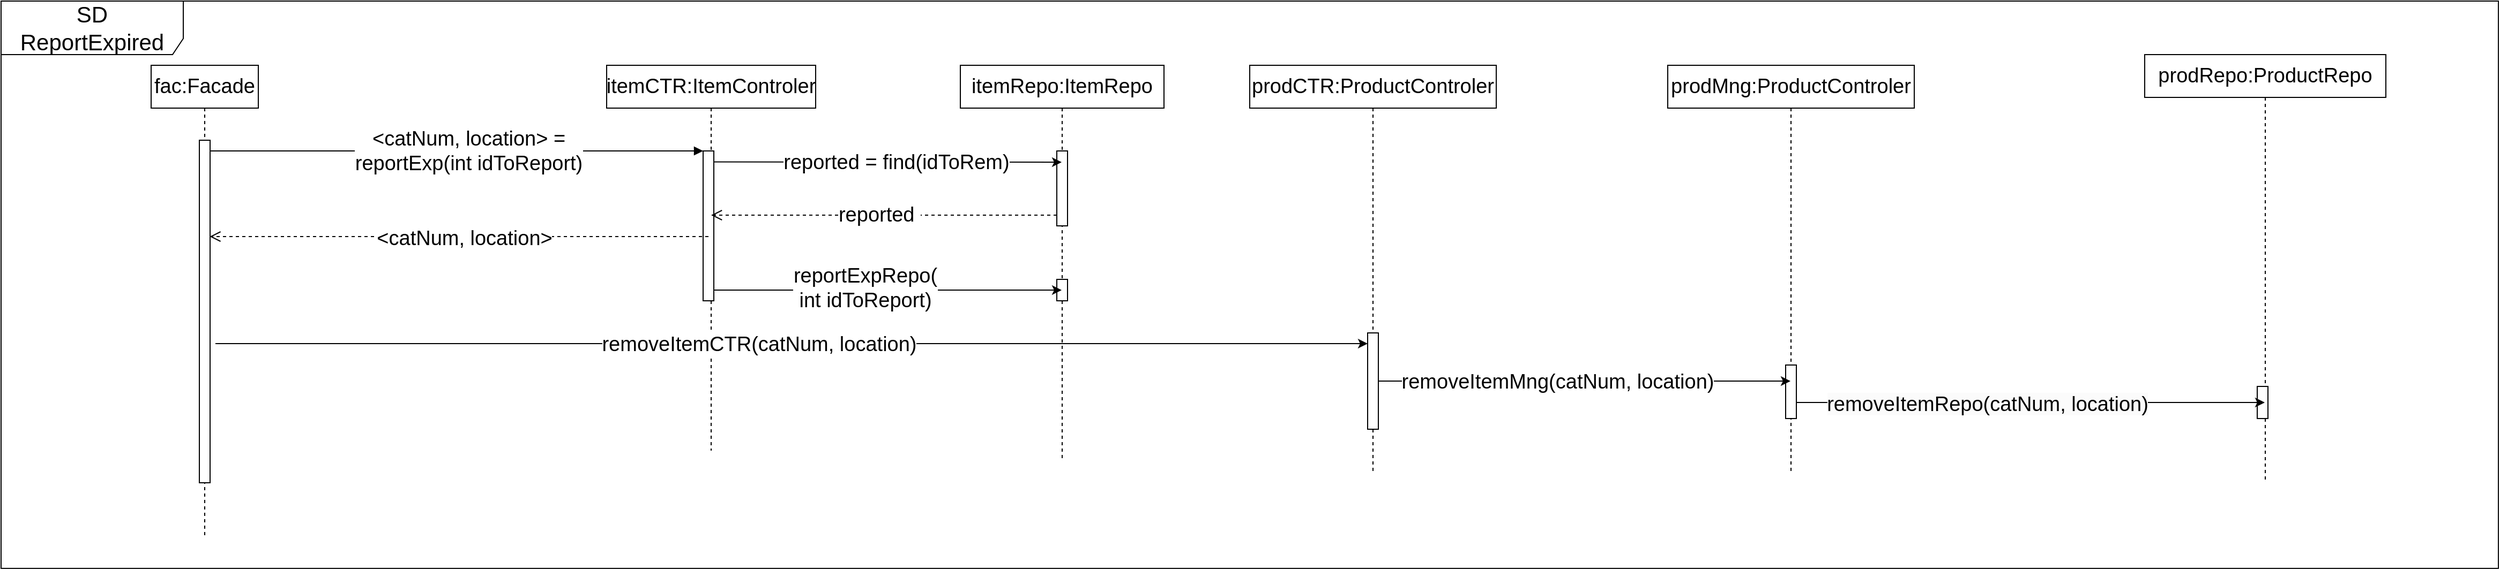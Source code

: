 <mxfile version="24.6.4" type="github">
  <diagram name="‫עמוד-1‬" id="EkOi-DbPBrCH_i6XzQFY">
    <mxGraphModel dx="2607" dy="1251" grid="1" gridSize="10" guides="1" tooltips="1" connect="1" arrows="1" fold="1" page="1" pageScale="1" pageWidth="827" pageHeight="1169" math="0" shadow="0">
      <root>
        <mxCell id="0" />
        <mxCell id="1" parent="0" />
        <mxCell id="I3A-ml05NBHKzfa6DYjz-1" value="itemCTR:ItemControler" style="shape=umlLifeline;perimeter=lifelinePerimeter;whiteSpace=wrap;html=1;container=0;dropTarget=0;collapsible=0;recursiveResize=0;outlineConnect=0;portConstraint=eastwest;newEdgeStyle={&quot;edgeStyle&quot;:&quot;elbowEdgeStyle&quot;,&quot;elbow&quot;:&quot;vertical&quot;,&quot;curved&quot;:0,&quot;rounded&quot;:0};fontSize=19;" parent="1" vertex="1">
          <mxGeometry x="605" y="80" width="195" height="360" as="geometry" />
        </mxCell>
        <mxCell id="I3A-ml05NBHKzfa6DYjz-2" value="" style="html=1;points=[];perimeter=orthogonalPerimeter;outlineConnect=0;targetShapes=umlLifeline;portConstraint=eastwest;newEdgeStyle={&quot;edgeStyle&quot;:&quot;elbowEdgeStyle&quot;,&quot;elbow&quot;:&quot;vertical&quot;,&quot;curved&quot;:0,&quot;rounded&quot;:0};fontSize=19;" parent="I3A-ml05NBHKzfa6DYjz-1" vertex="1">
          <mxGeometry x="90" y="80" width="10" height="140" as="geometry" />
        </mxCell>
        <mxCell id="I3A-ml05NBHKzfa6DYjz-3" value="" style="html=1;verticalAlign=bottom;endArrow=block;edgeStyle=elbowEdgeStyle;elbow=vertical;curved=0;rounded=0;fontSize=19;" parent="1" target="I3A-ml05NBHKzfa6DYjz-2" edge="1">
          <mxGeometry relative="1" as="geometry">
            <mxPoint x="230.0" y="160" as="sourcePoint" />
            <Array as="points">
              <mxPoint x="325" y="160" />
            </Array>
          </mxGeometry>
        </mxCell>
        <mxCell id="I3A-ml05NBHKzfa6DYjz-4" value="&amp;lt;catNum, location&amp;gt; =&lt;br&gt;reportExp(int idToReport) " style="edgeLabel;html=1;align=center;verticalAlign=middle;resizable=0;points=[];fontSize=19;" parent="I3A-ml05NBHKzfa6DYjz-3" vertex="1" connectable="0">
          <mxGeometry x="0.057" relative="1" as="geometry">
            <mxPoint as="offset" />
          </mxGeometry>
        </mxCell>
        <mxCell id="I3A-ml05NBHKzfa6DYjz-5" value="itemRepo:ItemRepo" style="shape=umlLifeline;perimeter=lifelinePerimeter;whiteSpace=wrap;html=1;container=0;dropTarget=0;collapsible=0;recursiveResize=0;outlineConnect=0;portConstraint=eastwest;newEdgeStyle={&quot;edgeStyle&quot;:&quot;elbowEdgeStyle&quot;,&quot;elbow&quot;:&quot;vertical&quot;,&quot;curved&quot;:0,&quot;rounded&quot;:0};fontSize=19;" parent="1" vertex="1">
          <mxGeometry x="935" y="80" width="190" height="370" as="geometry" />
        </mxCell>
        <mxCell id="I3A-ml05NBHKzfa6DYjz-6" value="" style="html=1;points=[];perimeter=orthogonalPerimeter;outlineConnect=0;targetShapes=umlLifeline;portConstraint=eastwest;newEdgeStyle={&quot;edgeStyle&quot;:&quot;elbowEdgeStyle&quot;,&quot;elbow&quot;:&quot;vertical&quot;,&quot;curved&quot;:0,&quot;rounded&quot;:0};fontSize=19;" parent="I3A-ml05NBHKzfa6DYjz-5" vertex="1">
          <mxGeometry x="90" y="80" width="10" height="70" as="geometry" />
        </mxCell>
        <mxCell id="I3A-ml05NBHKzfa6DYjz-7" value="" style="html=1;points=[];perimeter=orthogonalPerimeter;outlineConnect=0;targetShapes=umlLifeline;portConstraint=eastwest;newEdgeStyle={&quot;edgeStyle&quot;:&quot;elbowEdgeStyle&quot;,&quot;elbow&quot;:&quot;vertical&quot;,&quot;curved&quot;:0,&quot;rounded&quot;:0};fontSize=19;" parent="I3A-ml05NBHKzfa6DYjz-5" vertex="1">
          <mxGeometry x="90" y="200" width="10" height="20" as="geometry" />
        </mxCell>
        <mxCell id="I3A-ml05NBHKzfa6DYjz-8" style="edgeStyle=elbowEdgeStyle;rounded=0;orthogonalLoop=1;jettySize=auto;html=1;elbow=vertical;curved=0;fontSize=19;" parent="1" edge="1">
          <mxGeometry relative="1" as="geometry">
            <mxPoint x="705" y="290.001" as="sourcePoint" />
            <mxPoint x="1029.5" y="290.069" as="targetPoint" />
          </mxGeometry>
        </mxCell>
        <mxCell id="I3A-ml05NBHKzfa6DYjz-9" value="reportExpRepo(&lt;div&gt;int idToReport) &lt;/div&gt;" style="edgeLabel;html=1;align=center;verticalAlign=middle;resizable=0;points=[];fontSize=19;" parent="I3A-ml05NBHKzfa6DYjz-8" vertex="1" connectable="0">
          <mxGeometry x="-0.13" y="2" relative="1" as="geometry">
            <mxPoint as="offset" />
          </mxGeometry>
        </mxCell>
        <mxCell id="I3A-ml05NBHKzfa6DYjz-10" style="edgeStyle=elbowEdgeStyle;rounded=0;orthogonalLoop=1;jettySize=auto;html=1;elbow=vertical;curved=0;fontSize=19;" parent="1" edge="1">
          <mxGeometry relative="1" as="geometry">
            <mxPoint x="705" y="170.281" as="sourcePoint" />
            <mxPoint x="1029.5" y="170.281" as="targetPoint" />
          </mxGeometry>
        </mxCell>
        <mxCell id="I3A-ml05NBHKzfa6DYjz-11" value="reported = find(idToRem)" style="edgeLabel;html=1;align=center;verticalAlign=middle;resizable=0;points=[];fontSize=19;" parent="I3A-ml05NBHKzfa6DYjz-10" vertex="1" connectable="0">
          <mxGeometry x="-0.072" y="-1" relative="1" as="geometry">
            <mxPoint x="19" y="-1" as="offset" />
          </mxGeometry>
        </mxCell>
        <mxCell id="I3A-ml05NBHKzfa6DYjz-12" value="" style="html=1;verticalAlign=bottom;endArrow=open;dashed=1;endSize=8;curved=0;rounded=0;fontSize=19;" parent="1" target="I3A-ml05NBHKzfa6DYjz-1" edge="1">
          <mxGeometry relative="1" as="geometry">
            <mxPoint x="1025" y="220" as="sourcePoint" />
            <mxPoint x="945" y="220" as="targetPoint" />
          </mxGeometry>
        </mxCell>
        <mxCell id="I3A-ml05NBHKzfa6DYjz-13" value="reported&amp;nbsp;" style="edgeLabel;html=1;align=center;verticalAlign=middle;resizable=0;points=[];fontSize=19;" parent="I3A-ml05NBHKzfa6DYjz-12" vertex="1" connectable="0">
          <mxGeometry x="0.031" relative="1" as="geometry">
            <mxPoint as="offset" />
          </mxGeometry>
        </mxCell>
        <mxCell id="I3A-ml05NBHKzfa6DYjz-14" value="" style="html=1;verticalAlign=bottom;endArrow=open;dashed=1;endSize=8;curved=0;rounded=0;fontSize=19;" parent="1" edge="1">
          <mxGeometry relative="1" as="geometry">
            <mxPoint x="700" y="240" as="sourcePoint" />
            <mxPoint x="234.667" y="240" as="targetPoint" />
          </mxGeometry>
        </mxCell>
        <mxCell id="I3A-ml05NBHKzfa6DYjz-15" value="&amp;lt;catNum, location&amp;gt;" style="edgeLabel;html=1;align=center;verticalAlign=middle;resizable=0;points=[];fontSize=19;" parent="I3A-ml05NBHKzfa6DYjz-14" vertex="1" connectable="0">
          <mxGeometry x="-0.019" y="2" relative="1" as="geometry">
            <mxPoint as="offset" />
          </mxGeometry>
        </mxCell>
        <mxCell id="I3A-ml05NBHKzfa6DYjz-16" value="prodCTR:ProductControler" style="shape=umlLifeline;perimeter=lifelinePerimeter;whiteSpace=wrap;html=1;container=0;dropTarget=0;collapsible=0;recursiveResize=0;outlineConnect=0;portConstraint=eastwest;newEdgeStyle={&quot;edgeStyle&quot;:&quot;elbowEdgeStyle&quot;,&quot;elbow&quot;:&quot;vertical&quot;,&quot;curved&quot;:0,&quot;rounded&quot;:0};fontSize=19;" parent="1" vertex="1">
          <mxGeometry x="1205" y="80" width="230" height="380" as="geometry" />
        </mxCell>
        <mxCell id="I3A-ml05NBHKzfa6DYjz-17" value="" style="html=1;points=[];perimeter=orthogonalPerimeter;outlineConnect=0;targetShapes=umlLifeline;portConstraint=eastwest;newEdgeStyle={&quot;edgeStyle&quot;:&quot;elbowEdgeStyle&quot;,&quot;elbow&quot;:&quot;vertical&quot;,&quot;curved&quot;:0,&quot;rounded&quot;:0};fontSize=19;" parent="I3A-ml05NBHKzfa6DYjz-16" vertex="1">
          <mxGeometry x="110" y="250" width="10" height="90" as="geometry" />
        </mxCell>
        <mxCell id="I3A-ml05NBHKzfa6DYjz-18" style="edgeStyle=elbowEdgeStyle;rounded=0;orthogonalLoop=1;jettySize=auto;html=1;elbow=vertical;curved=0;fontSize=19;" parent="1" target="I3A-ml05NBHKzfa6DYjz-17" edge="1">
          <mxGeometry relative="1" as="geometry">
            <mxPoint x="240" y="340" as="sourcePoint" />
            <mxPoint x="1299.5" y="339.997" as="targetPoint" />
            <Array as="points">
              <mxPoint x="390" y="340" />
            </Array>
          </mxGeometry>
        </mxCell>
        <mxCell id="I3A-ml05NBHKzfa6DYjz-19" value="removeItemCTR(catNum, location) " style="edgeLabel;html=1;align=center;verticalAlign=middle;resizable=0;points=[];fontSize=19;" parent="I3A-ml05NBHKzfa6DYjz-18" vertex="1" connectable="0">
          <mxGeometry x="-0.057" y="-1" relative="1" as="geometry">
            <mxPoint as="offset" />
          </mxGeometry>
        </mxCell>
        <mxCell id="I3A-ml05NBHKzfa6DYjz-20" value="prodMng:ProductControler" style="shape=umlLifeline;perimeter=lifelinePerimeter;whiteSpace=wrap;html=1;container=0;dropTarget=0;collapsible=0;recursiveResize=0;outlineConnect=0;portConstraint=eastwest;newEdgeStyle={&quot;edgeStyle&quot;:&quot;elbowEdgeStyle&quot;,&quot;elbow&quot;:&quot;vertical&quot;,&quot;curved&quot;:0,&quot;rounded&quot;:0};fontSize=19;" parent="1" vertex="1">
          <mxGeometry x="1595" y="80" width="230" height="380" as="geometry" />
        </mxCell>
        <mxCell id="I3A-ml05NBHKzfa6DYjz-21" value="" style="html=1;points=[];perimeter=orthogonalPerimeter;outlineConnect=0;targetShapes=umlLifeline;portConstraint=eastwest;newEdgeStyle={&quot;edgeStyle&quot;:&quot;elbowEdgeStyle&quot;,&quot;elbow&quot;:&quot;vertical&quot;,&quot;curved&quot;:0,&quot;rounded&quot;:0};fontSize=19;" parent="I3A-ml05NBHKzfa6DYjz-20" vertex="1">
          <mxGeometry x="110" y="280" width="10" height="50" as="geometry" />
        </mxCell>
        <mxCell id="I3A-ml05NBHKzfa6DYjz-22" style="edgeStyle=elbowEdgeStyle;rounded=0;orthogonalLoop=1;jettySize=auto;html=1;elbow=vertical;curved=0;fontSize=19;" parent="1" target="I3A-ml05NBHKzfa6DYjz-20" edge="1">
          <mxGeometry relative="1" as="geometry">
            <mxPoint x="1345" y="375" as="sourcePoint" />
            <Array as="points">
              <mxPoint x="1325" y="375" />
            </Array>
          </mxGeometry>
        </mxCell>
        <mxCell id="I3A-ml05NBHKzfa6DYjz-23" value="removeItemMng(catNum, location)" style="edgeLabel;html=1;align=center;verticalAlign=middle;resizable=0;points=[];fontSize=19;" parent="I3A-ml05NBHKzfa6DYjz-22" vertex="1" connectable="0">
          <mxGeometry x="-0.077" y="-1" relative="1" as="geometry">
            <mxPoint as="offset" />
          </mxGeometry>
        </mxCell>
        <mxCell id="I3A-ml05NBHKzfa6DYjz-24" value="prodRepo:ProductRepo" style="shape=umlLifeline;perimeter=lifelinePerimeter;whiteSpace=wrap;html=1;container=0;dropTarget=0;collapsible=0;recursiveResize=0;outlineConnect=0;portConstraint=eastwest;newEdgeStyle={&quot;edgeStyle&quot;:&quot;elbowEdgeStyle&quot;,&quot;elbow&quot;:&quot;vertical&quot;,&quot;curved&quot;:0,&quot;rounded&quot;:0};fontSize=19;" parent="1" vertex="1">
          <mxGeometry x="2040" y="70" width="225" height="400" as="geometry" />
        </mxCell>
        <mxCell id="I3A-ml05NBHKzfa6DYjz-25" value="" style="html=1;points=[];perimeter=orthogonalPerimeter;outlineConnect=0;targetShapes=umlLifeline;portConstraint=eastwest;newEdgeStyle={&quot;edgeStyle&quot;:&quot;elbowEdgeStyle&quot;,&quot;elbow&quot;:&quot;vertical&quot;,&quot;curved&quot;:0,&quot;rounded&quot;:0};fontSize=19;" parent="I3A-ml05NBHKzfa6DYjz-24" vertex="1">
          <mxGeometry x="105" y="310" width="10" height="30" as="geometry" />
        </mxCell>
        <mxCell id="I3A-ml05NBHKzfa6DYjz-26" style="edgeStyle=elbowEdgeStyle;rounded=0;orthogonalLoop=1;jettySize=auto;html=1;elbow=vertical;curved=0;fontSize=19;" parent="1" target="I3A-ml05NBHKzfa6DYjz-24" edge="1">
          <mxGeometry relative="1" as="geometry">
            <mxPoint x="1755" y="395" as="sourcePoint" />
            <Array as="points">
              <mxPoint x="1715" y="395" />
            </Array>
          </mxGeometry>
        </mxCell>
        <mxCell id="I3A-ml05NBHKzfa6DYjz-27" value="&lt;span style=&quot;font-size: 19px; background-color: rgb(251, 251, 251);&quot;&gt;removeItemRepo(catNum, location)&lt;/span&gt;" style="edgeLabel;html=1;align=center;verticalAlign=middle;resizable=0;points=[];fontSize=19;" parent="I3A-ml05NBHKzfa6DYjz-26" vertex="1" connectable="0">
          <mxGeometry x="-0.085" y="-2" relative="1" as="geometry">
            <mxPoint as="offset" />
          </mxGeometry>
        </mxCell>
        <mxCell id="I3A-ml05NBHKzfa6DYjz-28" value="fac:Facade" style="shape=umlLifeline;perimeter=lifelinePerimeter;whiteSpace=wrap;html=1;container=0;dropTarget=0;collapsible=0;recursiveResize=0;outlineConnect=0;portConstraint=eastwest;newEdgeStyle={&quot;edgeStyle&quot;:&quot;elbowEdgeStyle&quot;,&quot;elbow&quot;:&quot;vertical&quot;,&quot;curved&quot;:0,&quot;rounded&quot;:0};fontSize=19;" parent="1" vertex="1">
          <mxGeometry x="180" y="80" width="100" height="440" as="geometry" />
        </mxCell>
        <mxCell id="I3A-ml05NBHKzfa6DYjz-29" value="" style="html=1;points=[];perimeter=orthogonalPerimeter;outlineConnect=0;targetShapes=umlLifeline;portConstraint=eastwest;newEdgeStyle={&quot;edgeStyle&quot;:&quot;elbowEdgeStyle&quot;,&quot;elbow&quot;:&quot;vertical&quot;,&quot;curved&quot;:0,&quot;rounded&quot;:0};fontSize=19;" parent="I3A-ml05NBHKzfa6DYjz-28" vertex="1">
          <mxGeometry x="45" y="70" width="10" height="320" as="geometry" />
        </mxCell>
        <mxCell id="I3A-ml05NBHKzfa6DYjz-30" value="&lt;font style=&quot;font-size: 21px;&quot;&gt;SD ReportExpired&lt;/font&gt;" style="shape=umlFrame;whiteSpace=wrap;html=1;pointerEvents=0;width=170;height=50;" parent="1" vertex="1">
          <mxGeometry x="40" y="20" width="2330" height="530" as="geometry" />
        </mxCell>
      </root>
    </mxGraphModel>
  </diagram>
</mxfile>
